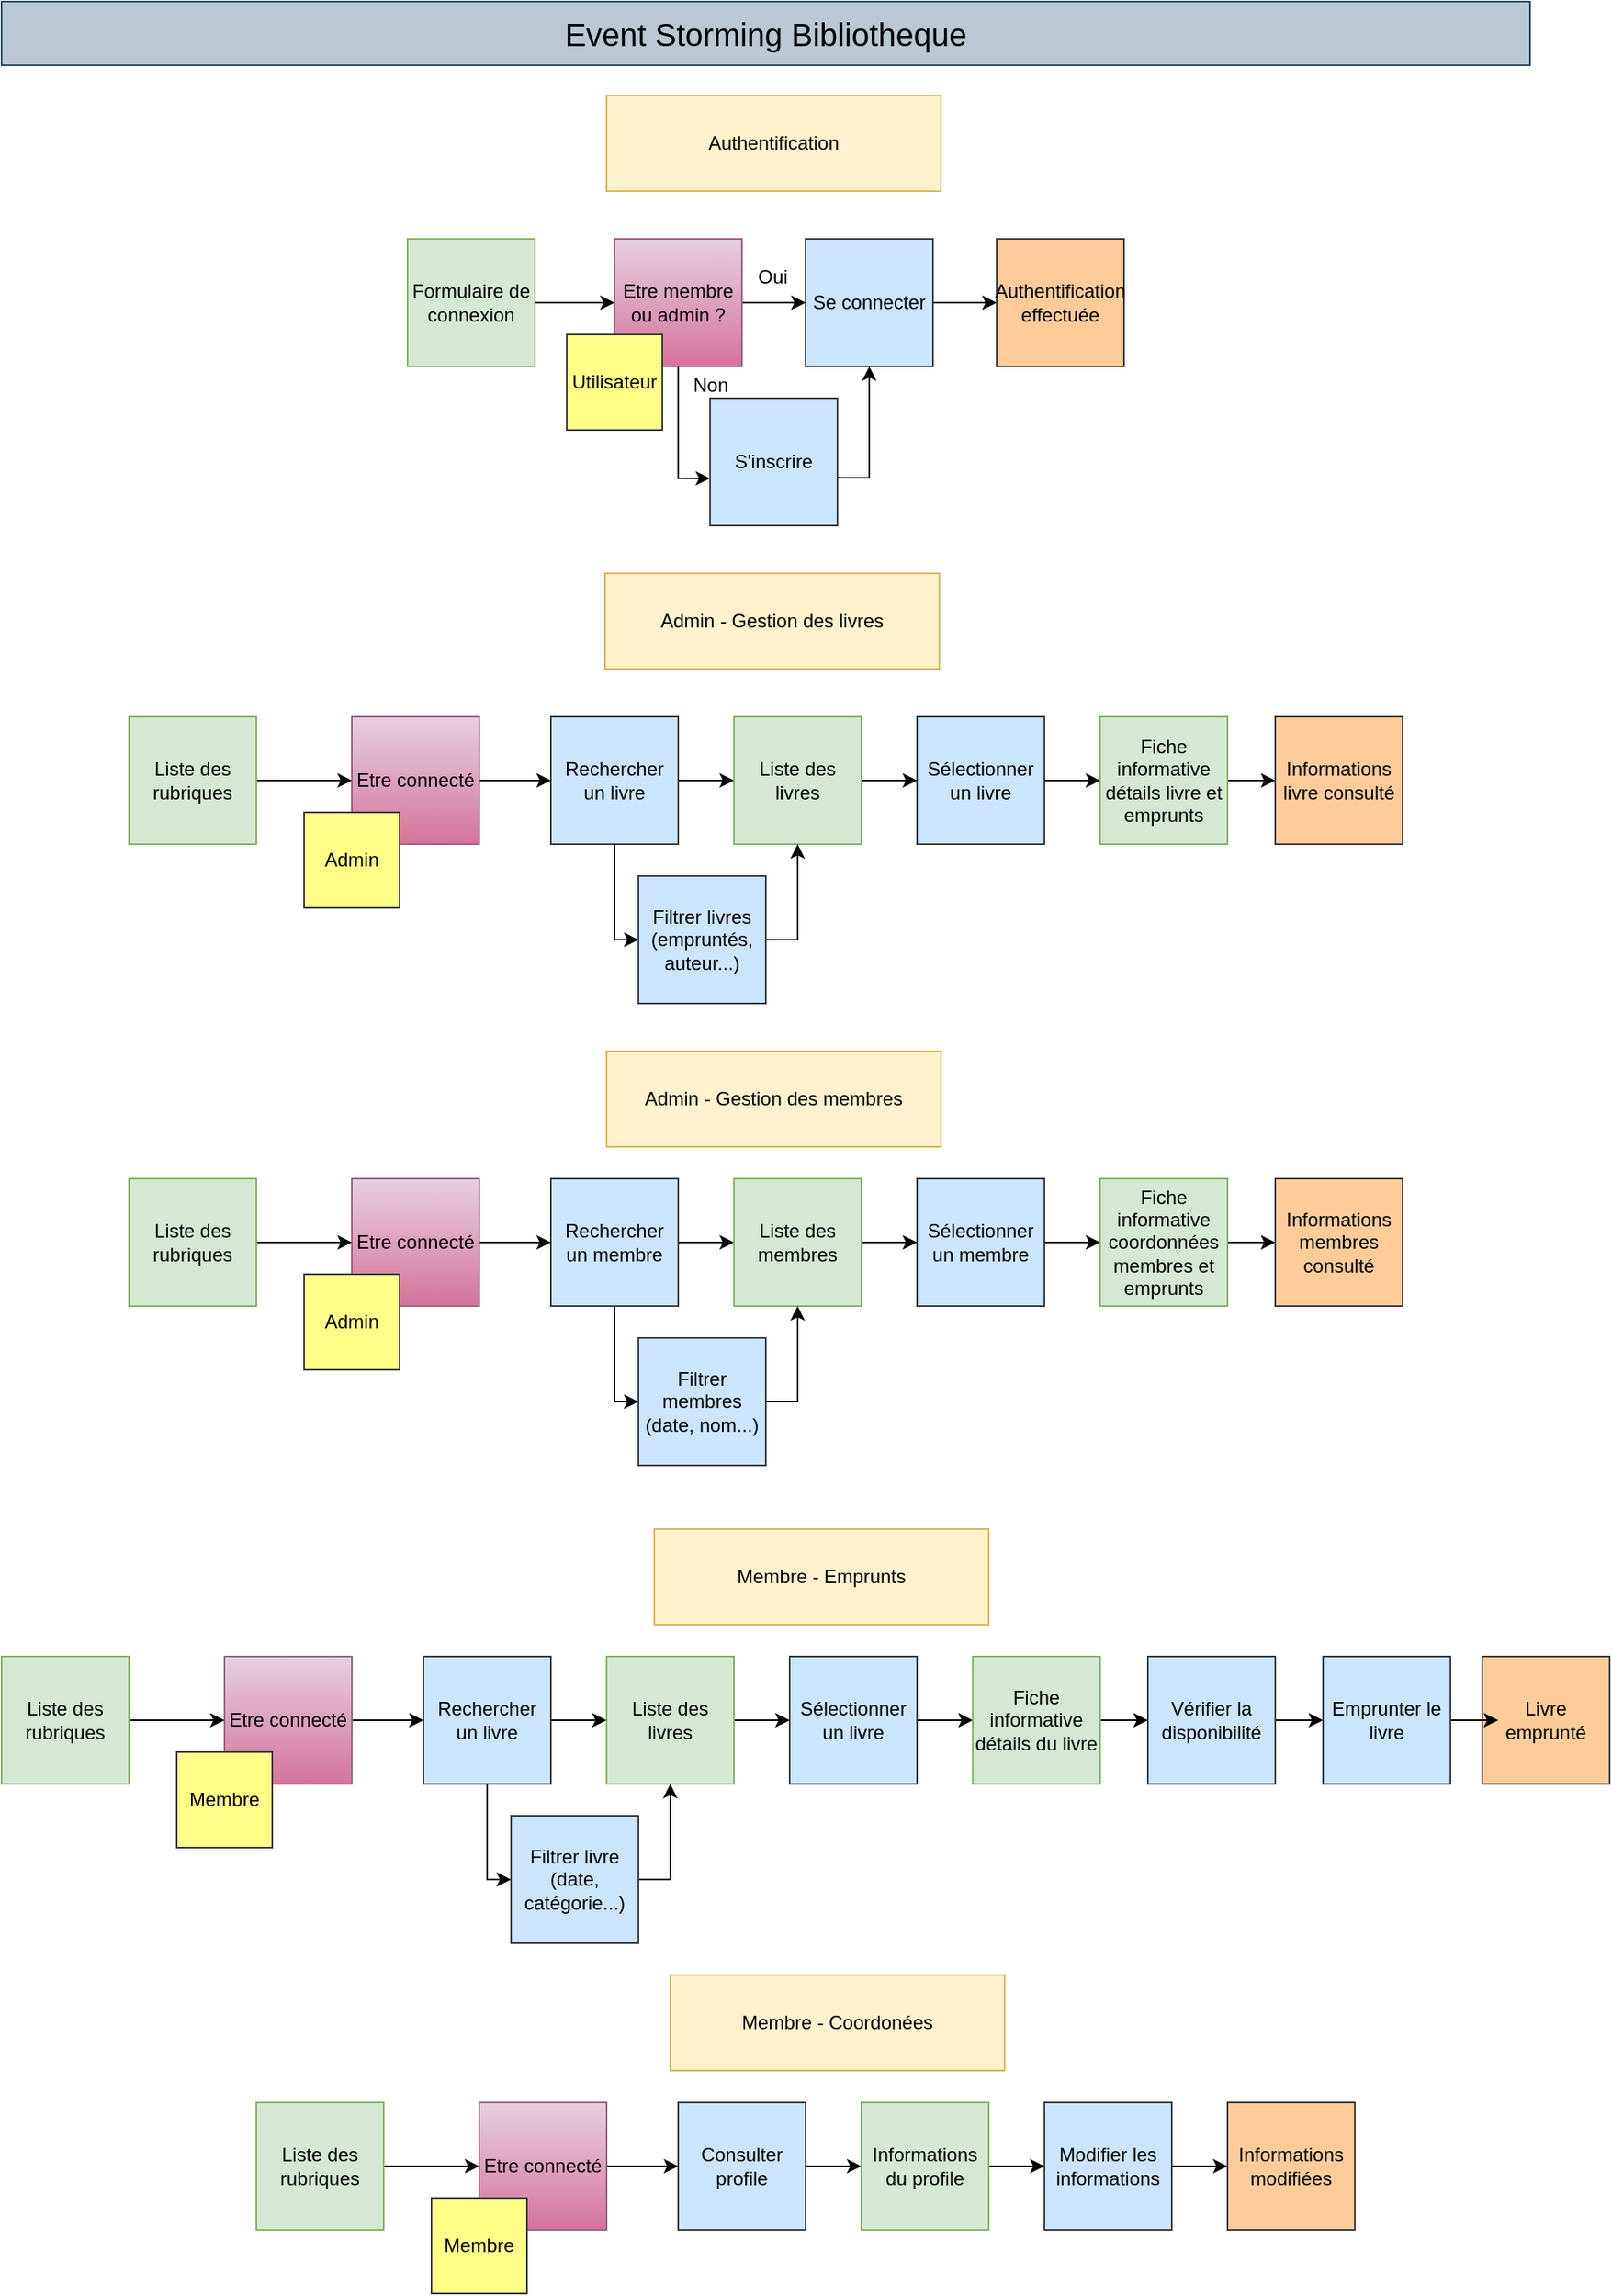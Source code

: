 <mxfile version="21.6.5" type="device">
  <diagram name="Page-1" id="N1PWpOYF_NwT9EttTJVK">
    <mxGraphModel dx="1034" dy="1631" grid="1" gridSize="10" guides="1" tooltips="1" connect="1" arrows="1" fold="1" page="1" pageScale="1" pageWidth="827" pageHeight="1169" math="0" shadow="0">
      <root>
        <mxCell id="0" />
        <mxCell id="1" parent="0" />
        <mxCell id="jkE0oHId3iBi0sYZpcI9-1" value="&lt;font style=&quot;font-size: 20px;&quot;&gt;Event Storming Bibliotheque&lt;/font&gt;" style="rounded=0;whiteSpace=wrap;html=1;fillColor=#bac8d3;strokeColor=#23445d;" vertex="1" parent="1">
          <mxGeometry x="40" y="-1139" width="960" height="40" as="geometry" />
        </mxCell>
        <mxCell id="jkE0oHId3iBi0sYZpcI9-2" value="Authentification effectuée" style="whiteSpace=wrap;html=1;aspect=fixed;fillColor=#ffcc99;shadow=0;strokeColor=#36393d;" vertex="1" parent="1">
          <mxGeometry x="665" y="-990" width="80" height="80" as="geometry" />
        </mxCell>
        <mxCell id="jkE0oHId3iBi0sYZpcI9-3" value="" style="edgeStyle=orthogonalEdgeStyle;rounded=0;orthogonalLoop=1;jettySize=auto;html=1;" edge="1" parent="1" source="jkE0oHId3iBi0sYZpcI9-4" target="jkE0oHId3iBi0sYZpcI9-2">
          <mxGeometry relative="1" as="geometry" />
        </mxCell>
        <mxCell id="jkE0oHId3iBi0sYZpcI9-4" value="Se connecter" style="whiteSpace=wrap;html=1;aspect=fixed;fillColor=#cce5ff;strokeColor=#36393d;" vertex="1" parent="1">
          <mxGeometry x="545" y="-990" width="80" height="80" as="geometry" />
        </mxCell>
        <mxCell id="jkE0oHId3iBi0sYZpcI9-5" value="" style="edgeStyle=orthogonalEdgeStyle;rounded=0;orthogonalLoop=1;jettySize=auto;html=1;" edge="1" parent="1" source="jkE0oHId3iBi0sYZpcI9-7" target="jkE0oHId3iBi0sYZpcI9-4">
          <mxGeometry relative="1" as="geometry" />
        </mxCell>
        <mxCell id="jkE0oHId3iBi0sYZpcI9-6" style="edgeStyle=orthogonalEdgeStyle;rounded=0;orthogonalLoop=1;jettySize=auto;html=1;entryX=0;entryY=0.629;entryDx=0;entryDy=0;entryPerimeter=0;" edge="1" parent="1" source="jkE0oHId3iBi0sYZpcI9-7" target="jkE0oHId3iBi0sYZpcI9-14">
          <mxGeometry relative="1" as="geometry" />
        </mxCell>
        <mxCell id="jkE0oHId3iBi0sYZpcI9-7" value="Etre membre ou admin ?" style="whiteSpace=wrap;html=1;aspect=fixed;fillColor=#e6d0de;gradientColor=#d5739d;strokeColor=#996185;" vertex="1" parent="1">
          <mxGeometry x="425" y="-990" width="80" height="80" as="geometry" />
        </mxCell>
        <mxCell id="jkE0oHId3iBi0sYZpcI9-8" value="" style="edgeStyle=orthogonalEdgeStyle;rounded=0;orthogonalLoop=1;jettySize=auto;html=1;entryX=0;entryY=0.5;entryDx=0;entryDy=0;" edge="1" parent="1" source="jkE0oHId3iBi0sYZpcI9-9" target="jkE0oHId3iBi0sYZpcI9-7">
          <mxGeometry relative="1" as="geometry">
            <mxPoint x="415" y="-950" as="targetPoint" />
          </mxGeometry>
        </mxCell>
        <mxCell id="jkE0oHId3iBi0sYZpcI9-9" value="Formulaire de connexion" style="whiteSpace=wrap;html=1;aspect=fixed;fillColor=#d5e8d4;strokeColor=#82b366;" vertex="1" parent="1">
          <mxGeometry x="295" y="-990" width="80" height="80" as="geometry" />
        </mxCell>
        <mxCell id="jkE0oHId3iBi0sYZpcI9-10" value="Authentification" style="rounded=0;whiteSpace=wrap;html=1;fillColor=#fff2cc;strokeColor=#d6b656;" vertex="1" parent="1">
          <mxGeometry x="420" y="-1080" width="210" height="60" as="geometry" />
        </mxCell>
        <mxCell id="jkE0oHId3iBi0sYZpcI9-11" value="Utilisateur" style="whiteSpace=wrap;html=1;aspect=fixed;fillColor=#ffff88;strokeColor=#36393d;" vertex="1" parent="1">
          <mxGeometry x="395" y="-930" width="60" height="60" as="geometry" />
        </mxCell>
        <mxCell id="jkE0oHId3iBi0sYZpcI9-12" value="Oui" style="text;html=1;align=center;verticalAlign=middle;resizable=0;points=[];autosize=1;strokeColor=none;fillColor=none;" vertex="1" parent="1">
          <mxGeometry x="504" y="-981" width="40" height="30" as="geometry" />
        </mxCell>
        <mxCell id="jkE0oHId3iBi0sYZpcI9-13" style="edgeStyle=orthogonalEdgeStyle;rounded=0;orthogonalLoop=1;jettySize=auto;html=1;entryX=0.5;entryY=1;entryDx=0;entryDy=0;" edge="1" parent="1" source="jkE0oHId3iBi0sYZpcI9-14" target="jkE0oHId3iBi0sYZpcI9-4">
          <mxGeometry relative="1" as="geometry">
            <mxPoint x="595" y="-900" as="targetPoint" />
            <Array as="points">
              <mxPoint x="585" y="-840" />
            </Array>
          </mxGeometry>
        </mxCell>
        <mxCell id="jkE0oHId3iBi0sYZpcI9-14" value="S&#39;inscrire" style="whiteSpace=wrap;html=1;aspect=fixed;fillColor=#cce5ff;strokeColor=#36393d;" vertex="1" parent="1">
          <mxGeometry x="485" y="-890" width="80" height="80" as="geometry" />
        </mxCell>
        <mxCell id="jkE0oHId3iBi0sYZpcI9-15" value="Non" style="text;html=1;align=center;verticalAlign=middle;resizable=0;points=[];autosize=1;strokeColor=none;fillColor=none;" vertex="1" parent="1">
          <mxGeometry x="460" y="-913" width="50" height="30" as="geometry" />
        </mxCell>
        <mxCell id="jkE0oHId3iBi0sYZpcI9-16" value="Informations livre consulté" style="whiteSpace=wrap;html=1;aspect=fixed;fillColor=#ffcc99;shadow=0;strokeColor=#36393d;" vertex="1" parent="1">
          <mxGeometry x="840" y="-690" width="80" height="80" as="geometry" />
        </mxCell>
        <mxCell id="jkE0oHId3iBi0sYZpcI9-45" value="" style="edgeStyle=orthogonalEdgeStyle;rounded=0;orthogonalLoop=1;jettySize=auto;html=1;" edge="1" parent="1" source="jkE0oHId3iBi0sYZpcI9-18" target="jkE0oHId3iBi0sYZpcI9-43">
          <mxGeometry relative="1" as="geometry" />
        </mxCell>
        <mxCell id="jkE0oHId3iBi0sYZpcI9-54" style="edgeStyle=orthogonalEdgeStyle;rounded=0;orthogonalLoop=1;jettySize=auto;html=1;entryX=0;entryY=0.5;entryDx=0;entryDy=0;" edge="1" parent="1" source="jkE0oHId3iBi0sYZpcI9-18" target="jkE0oHId3iBi0sYZpcI9-50">
          <mxGeometry relative="1" as="geometry">
            <Array as="points">
              <mxPoint x="425" y="-550" />
            </Array>
          </mxGeometry>
        </mxCell>
        <mxCell id="jkE0oHId3iBi0sYZpcI9-18" value="Rechercher un livre" style="whiteSpace=wrap;html=1;aspect=fixed;fillColor=#cce5ff;strokeColor=#36393d;" vertex="1" parent="1">
          <mxGeometry x="385" y="-690" width="80" height="80" as="geometry" />
        </mxCell>
        <mxCell id="jkE0oHId3iBi0sYZpcI9-44" value="" style="edgeStyle=orthogonalEdgeStyle;rounded=0;orthogonalLoop=1;jettySize=auto;html=1;" edge="1" parent="1" source="jkE0oHId3iBi0sYZpcI9-28" target="jkE0oHId3iBi0sYZpcI9-18">
          <mxGeometry relative="1" as="geometry" />
        </mxCell>
        <mxCell id="jkE0oHId3iBi0sYZpcI9-28" value="Etre connecté" style="whiteSpace=wrap;html=1;aspect=fixed;fillColor=#e6d0de;gradientColor=#d5739d;strokeColor=#996185;" vertex="1" parent="1">
          <mxGeometry x="260" y="-690" width="80" height="80" as="geometry" />
        </mxCell>
        <mxCell id="jkE0oHId3iBi0sYZpcI9-32" style="edgeStyle=orthogonalEdgeStyle;rounded=0;orthogonalLoop=1;jettySize=auto;html=1;entryX=0;entryY=0.5;entryDx=0;entryDy=0;" edge="1" parent="1" source="jkE0oHId3iBi0sYZpcI9-33" target="jkE0oHId3iBi0sYZpcI9-28">
          <mxGeometry relative="1" as="geometry" />
        </mxCell>
        <mxCell id="jkE0oHId3iBi0sYZpcI9-33" value="Liste des rubriques" style="whiteSpace=wrap;html=1;aspect=fixed;fillColor=#d5e8d4;strokeColor=#82b366;" vertex="1" parent="1">
          <mxGeometry x="120" y="-690" width="80" height="80" as="geometry" />
        </mxCell>
        <mxCell id="jkE0oHId3iBi0sYZpcI9-74" value="" style="edgeStyle=orthogonalEdgeStyle;rounded=0;orthogonalLoop=1;jettySize=auto;html=1;" edge="1" parent="1" source="jkE0oHId3iBi0sYZpcI9-35" target="jkE0oHId3iBi0sYZpcI9-72">
          <mxGeometry relative="1" as="geometry" />
        </mxCell>
        <mxCell id="jkE0oHId3iBi0sYZpcI9-35" value="Sélectionner un livre" style="whiteSpace=wrap;html=1;aspect=fixed;fillColor=#cce5ff;strokeColor=#36393d;" vertex="1" parent="1">
          <mxGeometry x="615" y="-690" width="80" height="80" as="geometry" />
        </mxCell>
        <mxCell id="jkE0oHId3iBi0sYZpcI9-36" value="Admin" style="whiteSpace=wrap;html=1;aspect=fixed;fillColor=#ffff88;strokeColor=#36393d;" vertex="1" parent="1">
          <mxGeometry x="230" y="-630" width="60" height="60" as="geometry" />
        </mxCell>
        <mxCell id="jkE0oHId3iBi0sYZpcI9-42" style="edgeStyle=orthogonalEdgeStyle;rounded=0;orthogonalLoop=1;jettySize=auto;html=1;entryX=0;entryY=0.5;entryDx=0;entryDy=0;" edge="1" parent="1" source="jkE0oHId3iBi0sYZpcI9-43" target="jkE0oHId3iBi0sYZpcI9-35">
          <mxGeometry relative="1" as="geometry" />
        </mxCell>
        <mxCell id="jkE0oHId3iBi0sYZpcI9-43" value="Liste des livres" style="whiteSpace=wrap;html=1;aspect=fixed;fillColor=#d5e8d4;strokeColor=#82b366;" vertex="1" parent="1">
          <mxGeometry x="500" y="-690" width="80" height="80" as="geometry" />
        </mxCell>
        <mxCell id="jkE0oHId3iBi0sYZpcI9-46" value="Admin - Gestion des livres" style="rounded=0;whiteSpace=wrap;html=1;fillColor=#fff2cc;strokeColor=#d6b656;" vertex="1" parent="1">
          <mxGeometry x="419" y="-780" width="210" height="60" as="geometry" />
        </mxCell>
        <mxCell id="jkE0oHId3iBi0sYZpcI9-47" value="Admin - Gestion des membres" style="rounded=0;whiteSpace=wrap;html=1;fillColor=#fff2cc;strokeColor=#d6b656;" vertex="1" parent="1">
          <mxGeometry x="420" y="-480" width="210" height="60" as="geometry" />
        </mxCell>
        <mxCell id="jkE0oHId3iBi0sYZpcI9-55" style="edgeStyle=orthogonalEdgeStyle;rounded=0;orthogonalLoop=1;jettySize=auto;html=1;entryX=0.5;entryY=1;entryDx=0;entryDy=0;exitX=1;exitY=0.5;exitDx=0;exitDy=0;" edge="1" parent="1" source="jkE0oHId3iBi0sYZpcI9-50" target="jkE0oHId3iBi0sYZpcI9-43">
          <mxGeometry relative="1" as="geometry" />
        </mxCell>
        <mxCell id="jkE0oHId3iBi0sYZpcI9-50" value="Filtrer livres (empruntés, auteur...)" style="whiteSpace=wrap;html=1;aspect=fixed;fillColor=#cce5ff;strokeColor=#36393d;" vertex="1" parent="1">
          <mxGeometry x="440" y="-590" width="80" height="80" as="geometry" />
        </mxCell>
        <mxCell id="jkE0oHId3iBi0sYZpcI9-57" value="Informations membres consulté" style="whiteSpace=wrap;html=1;aspect=fixed;fillColor=#ffcc99;shadow=0;strokeColor=#36393d;" vertex="1" parent="1">
          <mxGeometry x="840" y="-400" width="80" height="80" as="geometry" />
        </mxCell>
        <mxCell id="jkE0oHId3iBi0sYZpcI9-58" value="" style="edgeStyle=orthogonalEdgeStyle;rounded=0;orthogonalLoop=1;jettySize=auto;html=1;" edge="1" parent="1" source="jkE0oHId3iBi0sYZpcI9-60" target="jkE0oHId3iBi0sYZpcI9-69">
          <mxGeometry relative="1" as="geometry" />
        </mxCell>
        <mxCell id="jkE0oHId3iBi0sYZpcI9-59" style="edgeStyle=orthogonalEdgeStyle;rounded=0;orthogonalLoop=1;jettySize=auto;html=1;entryX=0;entryY=0.5;entryDx=0;entryDy=0;" edge="1" parent="1" source="jkE0oHId3iBi0sYZpcI9-60" target="jkE0oHId3iBi0sYZpcI9-71">
          <mxGeometry relative="1" as="geometry">
            <Array as="points">
              <mxPoint x="425" y="-260" />
            </Array>
          </mxGeometry>
        </mxCell>
        <mxCell id="jkE0oHId3iBi0sYZpcI9-60" value="Rechercher un membre" style="whiteSpace=wrap;html=1;aspect=fixed;fillColor=#cce5ff;strokeColor=#36393d;" vertex="1" parent="1">
          <mxGeometry x="385" y="-400" width="80" height="80" as="geometry" />
        </mxCell>
        <mxCell id="jkE0oHId3iBi0sYZpcI9-61" value="" style="edgeStyle=orthogonalEdgeStyle;rounded=0;orthogonalLoop=1;jettySize=auto;html=1;" edge="1" parent="1" source="jkE0oHId3iBi0sYZpcI9-62" target="jkE0oHId3iBi0sYZpcI9-60">
          <mxGeometry relative="1" as="geometry" />
        </mxCell>
        <mxCell id="jkE0oHId3iBi0sYZpcI9-62" value="Etre connecté" style="whiteSpace=wrap;html=1;aspect=fixed;fillColor=#e6d0de;gradientColor=#d5739d;strokeColor=#996185;" vertex="1" parent="1">
          <mxGeometry x="260" y="-400" width="80" height="80" as="geometry" />
        </mxCell>
        <mxCell id="jkE0oHId3iBi0sYZpcI9-63" style="edgeStyle=orthogonalEdgeStyle;rounded=0;orthogonalLoop=1;jettySize=auto;html=1;entryX=0;entryY=0.5;entryDx=0;entryDy=0;" edge="1" parent="1" source="jkE0oHId3iBi0sYZpcI9-64" target="jkE0oHId3iBi0sYZpcI9-62">
          <mxGeometry relative="1" as="geometry" />
        </mxCell>
        <mxCell id="jkE0oHId3iBi0sYZpcI9-64" value="Liste des rubriques" style="whiteSpace=wrap;html=1;aspect=fixed;fillColor=#d5e8d4;strokeColor=#82b366;" vertex="1" parent="1">
          <mxGeometry x="120" y="-400" width="80" height="80" as="geometry" />
        </mxCell>
        <mxCell id="jkE0oHId3iBi0sYZpcI9-78" value="" style="edgeStyle=orthogonalEdgeStyle;rounded=0;orthogonalLoop=1;jettySize=auto;html=1;" edge="1" parent="1" source="jkE0oHId3iBi0sYZpcI9-66" target="jkE0oHId3iBi0sYZpcI9-76">
          <mxGeometry relative="1" as="geometry" />
        </mxCell>
        <mxCell id="jkE0oHId3iBi0sYZpcI9-66" value="Sélectionner un membre" style="whiteSpace=wrap;html=1;aspect=fixed;fillColor=#cce5ff;strokeColor=#36393d;" vertex="1" parent="1">
          <mxGeometry x="615" y="-400" width="80" height="80" as="geometry" />
        </mxCell>
        <mxCell id="jkE0oHId3iBi0sYZpcI9-67" value="Admin" style="whiteSpace=wrap;html=1;aspect=fixed;fillColor=#ffff88;strokeColor=#36393d;" vertex="1" parent="1">
          <mxGeometry x="230" y="-340" width="60" height="60" as="geometry" />
        </mxCell>
        <mxCell id="jkE0oHId3iBi0sYZpcI9-68" style="edgeStyle=orthogonalEdgeStyle;rounded=0;orthogonalLoop=1;jettySize=auto;html=1;entryX=0;entryY=0.5;entryDx=0;entryDy=0;" edge="1" parent="1" source="jkE0oHId3iBi0sYZpcI9-69" target="jkE0oHId3iBi0sYZpcI9-66">
          <mxGeometry relative="1" as="geometry" />
        </mxCell>
        <mxCell id="jkE0oHId3iBi0sYZpcI9-69" value="Liste des membres" style="whiteSpace=wrap;html=1;aspect=fixed;fillColor=#d5e8d4;strokeColor=#82b366;" vertex="1" parent="1">
          <mxGeometry x="500" y="-400" width="80" height="80" as="geometry" />
        </mxCell>
        <mxCell id="jkE0oHId3iBi0sYZpcI9-70" style="edgeStyle=orthogonalEdgeStyle;rounded=0;orthogonalLoop=1;jettySize=auto;html=1;entryX=0.5;entryY=1;entryDx=0;entryDy=0;exitX=1;exitY=0.5;exitDx=0;exitDy=0;" edge="1" parent="1" source="jkE0oHId3iBi0sYZpcI9-71" target="jkE0oHId3iBi0sYZpcI9-69">
          <mxGeometry relative="1" as="geometry" />
        </mxCell>
        <mxCell id="jkE0oHId3iBi0sYZpcI9-71" value="Filtrer membres (date, nom...)" style="whiteSpace=wrap;html=1;aspect=fixed;fillColor=#cce5ff;strokeColor=#36393d;" vertex="1" parent="1">
          <mxGeometry x="440" y="-300" width="80" height="80" as="geometry" />
        </mxCell>
        <mxCell id="jkE0oHId3iBi0sYZpcI9-75" value="" style="edgeStyle=orthogonalEdgeStyle;rounded=0;orthogonalLoop=1;jettySize=auto;html=1;" edge="1" parent="1" source="jkE0oHId3iBi0sYZpcI9-72" target="jkE0oHId3iBi0sYZpcI9-16">
          <mxGeometry relative="1" as="geometry" />
        </mxCell>
        <mxCell id="jkE0oHId3iBi0sYZpcI9-72" value="Fiche informative détails livre et emprunts" style="whiteSpace=wrap;html=1;aspect=fixed;fillColor=#d5e8d4;strokeColor=#82b366;" vertex="1" parent="1">
          <mxGeometry x="730" y="-690" width="80" height="80" as="geometry" />
        </mxCell>
        <mxCell id="jkE0oHId3iBi0sYZpcI9-77" value="" style="edgeStyle=orthogonalEdgeStyle;rounded=0;orthogonalLoop=1;jettySize=auto;html=1;" edge="1" parent="1" source="jkE0oHId3iBi0sYZpcI9-76" target="jkE0oHId3iBi0sYZpcI9-57">
          <mxGeometry relative="1" as="geometry" />
        </mxCell>
        <mxCell id="jkE0oHId3iBi0sYZpcI9-76" value="Fiche informative coordonnées membres et emprunts" style="whiteSpace=wrap;html=1;aspect=fixed;fillColor=#d5e8d4;strokeColor=#82b366;" vertex="1" parent="1">
          <mxGeometry x="730" y="-400" width="80" height="80" as="geometry" />
        </mxCell>
        <mxCell id="jkE0oHId3iBi0sYZpcI9-79" value="Membre - Emprunts" style="rounded=0;whiteSpace=wrap;html=1;fillColor=#fff2cc;strokeColor=#d6b656;" vertex="1" parent="1">
          <mxGeometry x="450" y="-180" width="210" height="60" as="geometry" />
        </mxCell>
        <mxCell id="jkE0oHId3iBi0sYZpcI9-80" value="Livre emprunté" style="whiteSpace=wrap;html=1;aspect=fixed;fillColor=#ffcc99;shadow=0;strokeColor=#36393d;" vertex="1" parent="1">
          <mxGeometry x="970" y="-100" width="80" height="80" as="geometry" />
        </mxCell>
        <mxCell id="jkE0oHId3iBi0sYZpcI9-81" value="" style="edgeStyle=orthogonalEdgeStyle;rounded=0;orthogonalLoop=1;jettySize=auto;html=1;" edge="1" parent="1" source="jkE0oHId3iBi0sYZpcI9-83" target="jkE0oHId3iBi0sYZpcI9-92">
          <mxGeometry relative="1" as="geometry" />
        </mxCell>
        <mxCell id="jkE0oHId3iBi0sYZpcI9-82" style="edgeStyle=orthogonalEdgeStyle;rounded=0;orthogonalLoop=1;jettySize=auto;html=1;entryX=0;entryY=0.5;entryDx=0;entryDy=0;" edge="1" parent="1" source="jkE0oHId3iBi0sYZpcI9-83" target="jkE0oHId3iBi0sYZpcI9-94">
          <mxGeometry relative="1" as="geometry">
            <Array as="points">
              <mxPoint x="345" y="40" />
            </Array>
          </mxGeometry>
        </mxCell>
        <mxCell id="jkE0oHId3iBi0sYZpcI9-83" value="Rechercher un livre" style="whiteSpace=wrap;html=1;aspect=fixed;fillColor=#cce5ff;strokeColor=#36393d;" vertex="1" parent="1">
          <mxGeometry x="305" y="-100" width="80" height="80" as="geometry" />
        </mxCell>
        <mxCell id="jkE0oHId3iBi0sYZpcI9-84" value="" style="edgeStyle=orthogonalEdgeStyle;rounded=0;orthogonalLoop=1;jettySize=auto;html=1;" edge="1" parent="1" source="jkE0oHId3iBi0sYZpcI9-85" target="jkE0oHId3iBi0sYZpcI9-83">
          <mxGeometry relative="1" as="geometry" />
        </mxCell>
        <mxCell id="jkE0oHId3iBi0sYZpcI9-85" value="Etre connecté" style="whiteSpace=wrap;html=1;aspect=fixed;fillColor=#e6d0de;gradientColor=#d5739d;strokeColor=#996185;" vertex="1" parent="1">
          <mxGeometry x="180" y="-100" width="80" height="80" as="geometry" />
        </mxCell>
        <mxCell id="jkE0oHId3iBi0sYZpcI9-86" style="edgeStyle=orthogonalEdgeStyle;rounded=0;orthogonalLoop=1;jettySize=auto;html=1;entryX=0;entryY=0.5;entryDx=0;entryDy=0;" edge="1" parent="1" source="jkE0oHId3iBi0sYZpcI9-87" target="jkE0oHId3iBi0sYZpcI9-85">
          <mxGeometry relative="1" as="geometry" />
        </mxCell>
        <mxCell id="jkE0oHId3iBi0sYZpcI9-87" value="Liste des rubriques" style="whiteSpace=wrap;html=1;aspect=fixed;fillColor=#d5e8d4;strokeColor=#82b366;" vertex="1" parent="1">
          <mxGeometry x="40" y="-100" width="80" height="80" as="geometry" />
        </mxCell>
        <mxCell id="jkE0oHId3iBi0sYZpcI9-88" value="" style="edgeStyle=orthogonalEdgeStyle;rounded=0;orthogonalLoop=1;jettySize=auto;html=1;" edge="1" parent="1" source="jkE0oHId3iBi0sYZpcI9-89" target="jkE0oHId3iBi0sYZpcI9-96">
          <mxGeometry relative="1" as="geometry" />
        </mxCell>
        <mxCell id="jkE0oHId3iBi0sYZpcI9-89" value="Sélectionner un livre" style="whiteSpace=wrap;html=1;aspect=fixed;fillColor=#cce5ff;strokeColor=#36393d;" vertex="1" parent="1">
          <mxGeometry x="535" y="-100" width="80" height="80" as="geometry" />
        </mxCell>
        <mxCell id="jkE0oHId3iBi0sYZpcI9-90" value="Membre" style="whiteSpace=wrap;html=1;aspect=fixed;fillColor=#ffff88;strokeColor=#36393d;" vertex="1" parent="1">
          <mxGeometry x="150" y="-40" width="60" height="60" as="geometry" />
        </mxCell>
        <mxCell id="jkE0oHId3iBi0sYZpcI9-91" style="edgeStyle=orthogonalEdgeStyle;rounded=0;orthogonalLoop=1;jettySize=auto;html=1;entryX=0;entryY=0.5;entryDx=0;entryDy=0;" edge="1" parent="1" source="jkE0oHId3iBi0sYZpcI9-92" target="jkE0oHId3iBi0sYZpcI9-89">
          <mxGeometry relative="1" as="geometry" />
        </mxCell>
        <mxCell id="jkE0oHId3iBi0sYZpcI9-92" value="Liste des livres" style="whiteSpace=wrap;html=1;aspect=fixed;fillColor=#d5e8d4;strokeColor=#82b366;" vertex="1" parent="1">
          <mxGeometry x="420" y="-100" width="80" height="80" as="geometry" />
        </mxCell>
        <mxCell id="jkE0oHId3iBi0sYZpcI9-93" style="edgeStyle=orthogonalEdgeStyle;rounded=0;orthogonalLoop=1;jettySize=auto;html=1;entryX=0.5;entryY=1;entryDx=0;entryDy=0;exitX=1;exitY=0.5;exitDx=0;exitDy=0;" edge="1" parent="1" source="jkE0oHId3iBi0sYZpcI9-94" target="jkE0oHId3iBi0sYZpcI9-92">
          <mxGeometry relative="1" as="geometry" />
        </mxCell>
        <mxCell id="jkE0oHId3iBi0sYZpcI9-94" value="Filtrer livre (date, catégorie...)" style="whiteSpace=wrap;html=1;aspect=fixed;fillColor=#cce5ff;strokeColor=#36393d;" vertex="1" parent="1">
          <mxGeometry x="360" width="80" height="80" as="geometry" />
        </mxCell>
        <mxCell id="jkE0oHId3iBi0sYZpcI9-98" value="" style="edgeStyle=orthogonalEdgeStyle;rounded=0;orthogonalLoop=1;jettySize=auto;html=1;" edge="1" parent="1" source="jkE0oHId3iBi0sYZpcI9-96" target="jkE0oHId3iBi0sYZpcI9-97">
          <mxGeometry relative="1" as="geometry" />
        </mxCell>
        <mxCell id="jkE0oHId3iBi0sYZpcI9-96" value="Fiche informative détails du livre" style="whiteSpace=wrap;html=1;aspect=fixed;fillColor=#d5e8d4;strokeColor=#82b366;" vertex="1" parent="1">
          <mxGeometry x="650" y="-100" width="80" height="80" as="geometry" />
        </mxCell>
        <mxCell id="jkE0oHId3iBi0sYZpcI9-100" value="" style="edgeStyle=orthogonalEdgeStyle;rounded=0;orthogonalLoop=1;jettySize=auto;html=1;" edge="1" parent="1" source="jkE0oHId3iBi0sYZpcI9-97" target="jkE0oHId3iBi0sYZpcI9-99">
          <mxGeometry relative="1" as="geometry" />
        </mxCell>
        <mxCell id="jkE0oHId3iBi0sYZpcI9-97" value="Vérifier la disponibilité" style="whiteSpace=wrap;html=1;aspect=fixed;fillColor=#cce5ff;strokeColor=#36393d;" vertex="1" parent="1">
          <mxGeometry x="760" y="-100" width="80" height="80" as="geometry" />
        </mxCell>
        <mxCell id="jkE0oHId3iBi0sYZpcI9-101" value="" style="edgeStyle=orthogonalEdgeStyle;rounded=0;orthogonalLoop=1;jettySize=auto;html=1;" edge="1" parent="1" source="jkE0oHId3iBi0sYZpcI9-99">
          <mxGeometry relative="1" as="geometry">
            <mxPoint x="980" y="-60" as="targetPoint" />
          </mxGeometry>
        </mxCell>
        <mxCell id="jkE0oHId3iBi0sYZpcI9-99" value="Emprunter le livre" style="whiteSpace=wrap;html=1;aspect=fixed;fillColor=#cce5ff;strokeColor=#36393d;" vertex="1" parent="1">
          <mxGeometry x="870" y="-100" width="80" height="80" as="geometry" />
        </mxCell>
        <mxCell id="jkE0oHId3iBi0sYZpcI9-102" value="Membre - Coordonées" style="rounded=0;whiteSpace=wrap;html=1;fillColor=#fff2cc;strokeColor=#d6b656;" vertex="1" parent="1">
          <mxGeometry x="460" y="100" width="210" height="60" as="geometry" />
        </mxCell>
        <mxCell id="jkE0oHId3iBi0sYZpcI9-103" value="Informations modifiées" style="whiteSpace=wrap;html=1;aspect=fixed;fillColor=#ffcc99;shadow=0;strokeColor=#36393d;" vertex="1" parent="1">
          <mxGeometry x="810" y="180" width="80" height="80" as="geometry" />
        </mxCell>
        <mxCell id="jkE0oHId3iBi0sYZpcI9-104" value="" style="edgeStyle=orthogonalEdgeStyle;rounded=0;orthogonalLoop=1;jettySize=auto;html=1;" edge="1" parent="1" source="jkE0oHId3iBi0sYZpcI9-106" target="jkE0oHId3iBi0sYZpcI9-115">
          <mxGeometry relative="1" as="geometry" />
        </mxCell>
        <mxCell id="jkE0oHId3iBi0sYZpcI9-106" value="Consulter profile" style="whiteSpace=wrap;html=1;aspect=fixed;fillColor=#cce5ff;strokeColor=#36393d;" vertex="1" parent="1">
          <mxGeometry x="465" y="180" width="80" height="80" as="geometry" />
        </mxCell>
        <mxCell id="jkE0oHId3iBi0sYZpcI9-107" value="" style="edgeStyle=orthogonalEdgeStyle;rounded=0;orthogonalLoop=1;jettySize=auto;html=1;" edge="1" parent="1" source="jkE0oHId3iBi0sYZpcI9-108" target="jkE0oHId3iBi0sYZpcI9-106">
          <mxGeometry relative="1" as="geometry" />
        </mxCell>
        <mxCell id="jkE0oHId3iBi0sYZpcI9-108" value="Etre connecté" style="whiteSpace=wrap;html=1;aspect=fixed;fillColor=#e6d0de;gradientColor=#d5739d;strokeColor=#996185;" vertex="1" parent="1">
          <mxGeometry x="340" y="180" width="80" height="80" as="geometry" />
        </mxCell>
        <mxCell id="jkE0oHId3iBi0sYZpcI9-109" style="edgeStyle=orthogonalEdgeStyle;rounded=0;orthogonalLoop=1;jettySize=auto;html=1;entryX=0;entryY=0.5;entryDx=0;entryDy=0;" edge="1" parent="1" source="jkE0oHId3iBi0sYZpcI9-110" target="jkE0oHId3iBi0sYZpcI9-108">
          <mxGeometry relative="1" as="geometry" />
        </mxCell>
        <mxCell id="jkE0oHId3iBi0sYZpcI9-110" value="Liste des rubriques" style="whiteSpace=wrap;html=1;aspect=fixed;fillColor=#d5e8d4;strokeColor=#82b366;" vertex="1" parent="1">
          <mxGeometry x="200" y="180" width="80" height="80" as="geometry" />
        </mxCell>
        <mxCell id="jkE0oHId3iBi0sYZpcI9-124" value="" style="edgeStyle=orthogonalEdgeStyle;rounded=0;orthogonalLoop=1;jettySize=auto;html=1;" edge="1" parent="1" source="jkE0oHId3iBi0sYZpcI9-112" target="jkE0oHId3iBi0sYZpcI9-103">
          <mxGeometry relative="1" as="geometry" />
        </mxCell>
        <mxCell id="jkE0oHId3iBi0sYZpcI9-112" value="Modifier les informations" style="whiteSpace=wrap;html=1;aspect=fixed;fillColor=#cce5ff;strokeColor=#36393d;" vertex="1" parent="1">
          <mxGeometry x="695" y="180" width="80" height="80" as="geometry" />
        </mxCell>
        <mxCell id="jkE0oHId3iBi0sYZpcI9-113" value="Membre" style="whiteSpace=wrap;html=1;aspect=fixed;fillColor=#ffff88;strokeColor=#36393d;" vertex="1" parent="1">
          <mxGeometry x="310" y="240" width="60" height="60" as="geometry" />
        </mxCell>
        <mxCell id="jkE0oHId3iBi0sYZpcI9-114" style="edgeStyle=orthogonalEdgeStyle;rounded=0;orthogonalLoop=1;jettySize=auto;html=1;entryX=0;entryY=0.5;entryDx=0;entryDy=0;" edge="1" parent="1" source="jkE0oHId3iBi0sYZpcI9-115" target="jkE0oHId3iBi0sYZpcI9-112">
          <mxGeometry relative="1" as="geometry" />
        </mxCell>
        <mxCell id="jkE0oHId3iBi0sYZpcI9-115" value="Informations du profile" style="whiteSpace=wrap;html=1;aspect=fixed;fillColor=#d5e8d4;strokeColor=#82b366;" vertex="1" parent="1">
          <mxGeometry x="580" y="180" width="80" height="80" as="geometry" />
        </mxCell>
      </root>
    </mxGraphModel>
  </diagram>
</mxfile>
